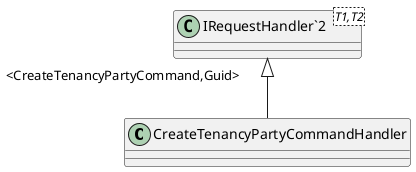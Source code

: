 @startuml
class CreateTenancyPartyCommandHandler {
}
class "IRequestHandler`2"<T1,T2> {
}
"IRequestHandler`2" "<CreateTenancyPartyCommand,Guid>" <|-- CreateTenancyPartyCommandHandler
@enduml
